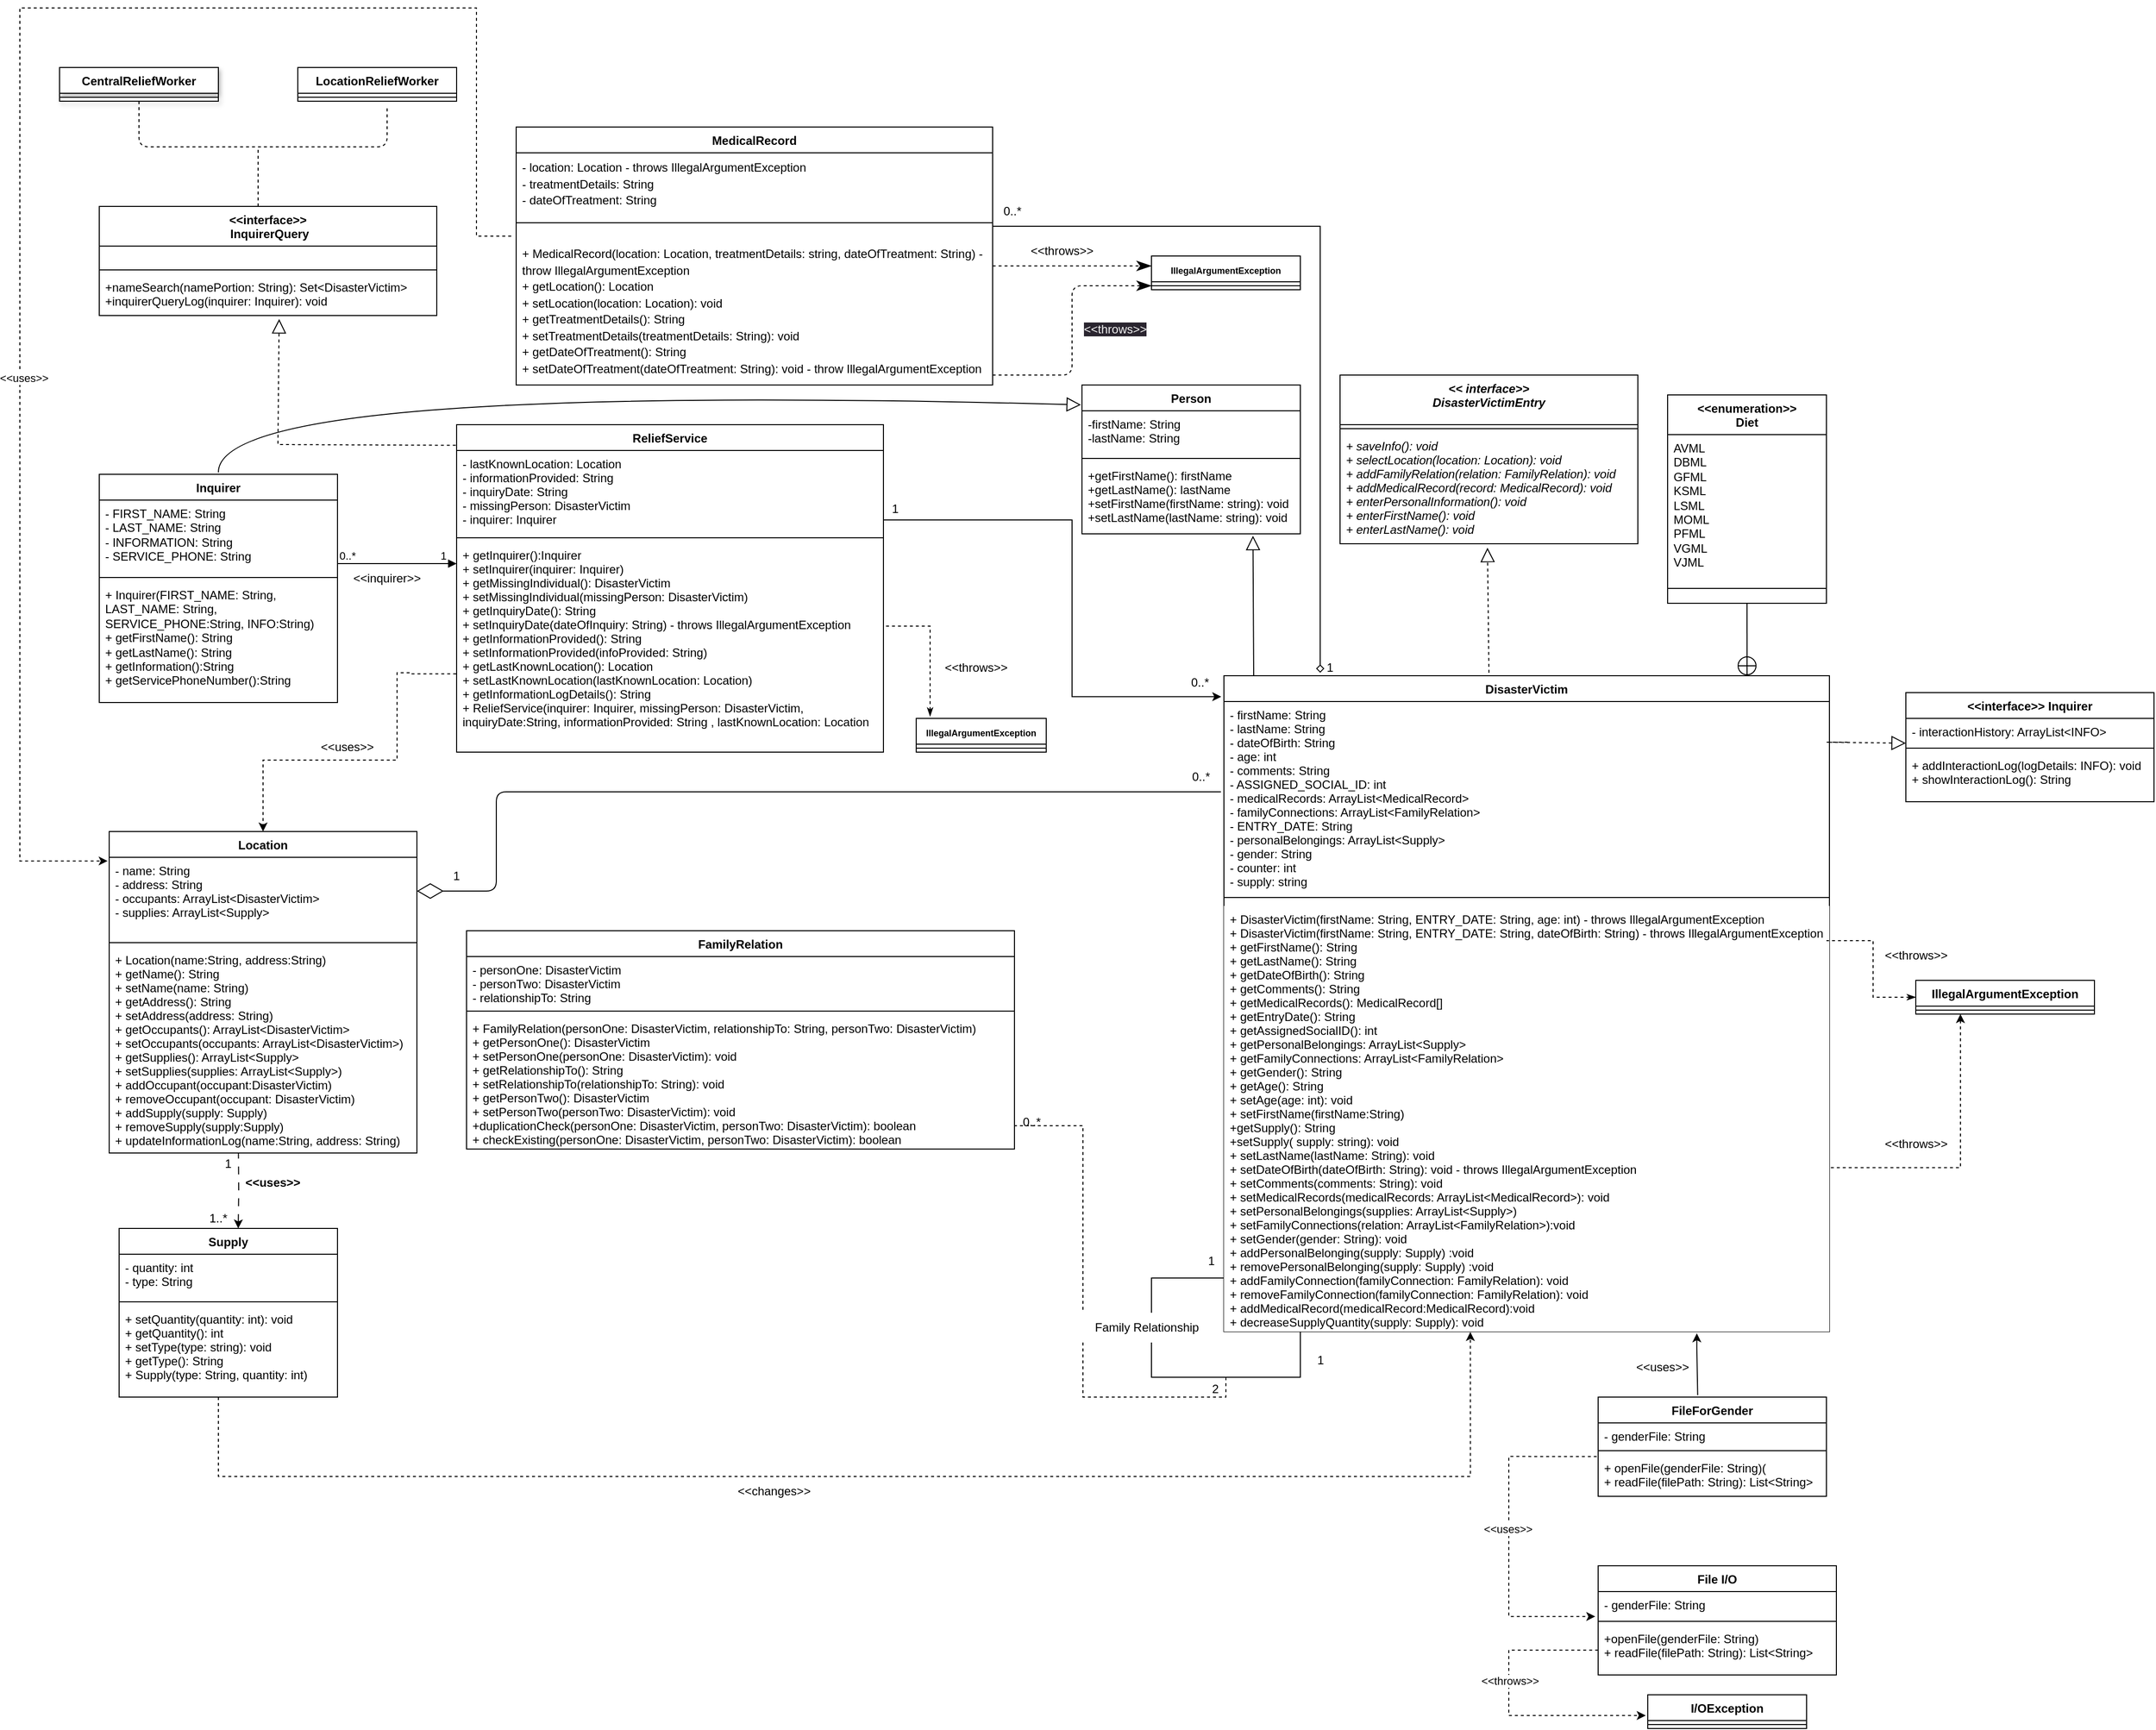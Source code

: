 <mxfile>
    <diagram id="PWnaJAAjkvpCzAV3E7b1" name="Page-1">
        <mxGraphModel dx="1011" dy="1387" grid="1" gridSize="10" guides="0" tooltips="1" connect="1" arrows="1" fold="1" page="1" pageScale="1" pageWidth="850" pageHeight="1100" math="0" shadow="0">
            <root>
                <mxCell id="0"/>
                <mxCell id="1" parent="0"/>
                <mxCell id="214" style="edgeStyle=orthogonalEdgeStyle;rounded=0;orthogonalLoop=1;jettySize=auto;html=1;exitX=0.5;exitY=1;exitDx=0;exitDy=0;entryX=1;entryY=0.826;entryDx=0;entryDy=0;entryPerimeter=0;endArrow=none;endFill=0;dashed=1;" parent="1" source="215" target="223" edge="1">
                    <mxGeometry relative="1" as="geometry">
                        <mxPoint x="655" y="620" as="targetPoint"/>
                    </mxGeometry>
                </mxCell>
                <mxCell id="215" value="" style="html=1;whiteSpace=wrap;" parent="1" vertex="1">
                    <mxGeometry x="580" y="460" width="150" height="100" as="geometry"/>
                </mxCell>
                <mxCell id="216" value="DisasterVictim" style="swimlane;fontStyle=1;align=center;verticalAlign=top;childLayout=stackLayout;horizontal=1;startSize=26;horizontalStack=0;resizeParent=1;resizeParentMax=0;resizeLast=0;collapsible=1;marginBottom=0;" parent="1" vertex="1">
                    <mxGeometry x="653" y="-147" width="610" height="661" as="geometry"/>
                </mxCell>
                <mxCell id="217" value="- firstName: String&#10;- lastName: String&#10;- dateOfBirth: String&#10;- age: int&#10;- comments: String&#10;- ASSIGNED_SOCIAL_ID: int&#10;- medicalRecords: ArrayList&lt;MedicalRecord&gt;&#10;- familyConnections: ArrayList&lt;FamilyRelation&gt;&#10;- ENTRY_DATE: String&#10;- personalBelongings: ArrayList&lt;Supply&gt;&#10;- gender: String&#10;- counter: int&#10;- supply: string&#10;" style="text;strokeColor=none;fillColor=none;align=left;verticalAlign=top;spacingLeft=4;spacingRight=4;overflow=hidden;rotatable=0;points=[[0,0.5],[1,0.5]];portConstraint=eastwest;fontStyle=0" parent="216" vertex="1">
                    <mxGeometry y="26" width="610" height="189" as="geometry"/>
                </mxCell>
                <mxCell id="218" value="" style="line;strokeWidth=1;fillColor=none;align=left;verticalAlign=middle;spacingTop=-1;spacingLeft=3;spacingRight=3;rotatable=0;labelPosition=right;points=[];portConstraint=eastwest;strokeColor=inherit;fontStyle=0" parent="216" vertex="1">
                    <mxGeometry y="215" width="610" height="17" as="geometry"/>
                </mxCell>
                <mxCell id="219" value="+ DisasterVictim(firstName: String, ENTRY_DATE: String, age: int) - throws IllegalArgumentException &#10;+ DisasterVictim(firstName: String, ENTRY_DATE: String, dateOfBirth: String) - throws IllegalArgumentException &#10;+ getFirstName(): String&#10;+ getLastName(): String&#10;+ getDateOfBirth(): String&#10;+ getComments(): String&#10;+ getMedicalRecords(): MedicalRecord[]&#10;+ getEntryDate(): String&#10;+ getAssignedSocialID(): int&#10;+ getPersonalBelongings: ArrayList&lt;Supply&gt;&#10;+ getFamilyConnections: ArrayList&lt;FamilyRelation&gt;&#10;+ getGender(): String&#10;+ getAge(): String&#10;+ setAge(age: int): void&#10;+ setFirstName(firstName:String)&#10;+getSupply(): String&#10;+setSupply( supply: string): void&#10;+ setLastName(lastName: String): void&#10;+ setDateOfBirth(dateOfBirth: String): void - throws IllegalArgumentException &#10;+ setComments(comments: String): void&#10;+ setMedicalRecords(medicalRecords: ArrayList&lt;MedicalRecord&gt;): void&#10;+ setPersonalBelongings(supplies: ArrayList&lt;Supply&gt;)&#10;+ setFamilyConnections(relation: ArrayList&lt;FamilyRelation&gt;):void&#10;+ setGender(gender: String): void&#10;+ addPersonalBelonging(supply: Supply) :void&#10;+ removePersonalBelonging(supply: Supply) :void&#10;+ addFamilyConnection(familyConnection: FamilyRelation): void&#10;+ removeFamilyConnection(familyConnection: FamilyRelation): void&#10;+ addMedicalRecord(medicalRecord:MedicalRecord):void&#10;+ decreaseSupplyQuantity(supply: Supply): void &#10;" style="text;strokeColor=none;fillColor=default;align=left;verticalAlign=top;spacingLeft=4;spacingRight=4;overflow=hidden;rotatable=0;points=[[0,0.5],[1,0.5]];portConstraint=eastwest;fontStyle=0" parent="216" vertex="1">
                    <mxGeometry y="232" width="610" height="429" as="geometry"/>
                </mxCell>
                <mxCell id="220" value="FamilyRelation" style="swimlane;fontStyle=1;align=center;verticalAlign=top;childLayout=stackLayout;horizontal=1;startSize=26;horizontalStack=0;resizeParent=1;resizeParentMax=0;resizeLast=0;collapsible=1;marginBottom=0;" parent="1" vertex="1">
                    <mxGeometry x="-110" y="110" width="552" height="220" as="geometry"/>
                </mxCell>
                <mxCell id="221" value="- personOne: DisasterVictim&#10;- personTwo: DisasterVictim&#10;- relationshipTo: String&#10;&#10;" style="text;strokeColor=none;fillColor=none;align=left;verticalAlign=top;spacingLeft=4;spacingRight=4;overflow=hidden;rotatable=0;points=[[0,0.5],[1,0.5]];portConstraint=eastwest;fontStyle=0" parent="220" vertex="1">
                    <mxGeometry y="26" width="552" height="51" as="geometry"/>
                </mxCell>
                <mxCell id="222" value="" style="line;strokeWidth=1;fillColor=none;align=left;verticalAlign=middle;spacingTop=-1;spacingLeft=3;spacingRight=3;rotatable=0;labelPosition=right;points=[];portConstraint=eastwest;strokeColor=inherit;fontStyle=0" parent="220" vertex="1">
                    <mxGeometry y="77" width="552" height="8" as="geometry"/>
                </mxCell>
                <mxCell id="223" value="+ FamilyRelation(personOne: DisasterVictim, relationshipTo: String, personTwo: DisasterVictim)&#10;+ getPersonOne(): DisasterVictim&#10;+ setPersonOne(personOne: DisasterVictim): void&#10;+ getRelationshipTo(): String&#10;+ setRelationshipTo(relationshipTo: String): void&#10;+ getPersonTwo(): DisasterVictim&#10;+ setPersonTwo(personTwo: DisasterVictim): void&#10;+duplicationCheck(personOne: DisasterVictim, personTwo: DisasterVictim): boolean&#10;+ checkExisting(personOne: DisasterVictim, personTwo: DisasterVictim): boolean&#10;" style="text;strokeColor=none;fillColor=none;align=left;verticalAlign=top;spacingLeft=4;spacingRight=4;overflow=hidden;rotatable=0;points=[[0,0.5],[1,0.5]];portConstraint=eastwest;fontStyle=0" parent="220" vertex="1">
                    <mxGeometry y="85" width="552" height="135" as="geometry"/>
                </mxCell>
                <mxCell id="224" value="ReliefService" style="swimlane;fontStyle=1;align=center;verticalAlign=top;childLayout=stackLayout;horizontal=1;startSize=26;horizontalStack=0;resizeParent=1;resizeParentMax=0;resizeLast=0;collapsible=1;marginBottom=0;" parent="1" vertex="1">
                    <mxGeometry x="-120" y="-400" width="430" height="330" as="geometry"/>
                </mxCell>
                <mxCell id="225" value="- lastKnownLocation: Location&#10;- informationProvided: String&#10;- inquiryDate: String&#10;- missingPerson: DisasterVictim&#10;- inquirer: Inquirer" style="text;strokeColor=none;fillColor=none;align=left;verticalAlign=top;spacingLeft=4;spacingRight=4;overflow=hidden;rotatable=0;points=[[0,0.5],[1,0.5]];portConstraint=eastwest;fontStyle=0" parent="224" vertex="1">
                    <mxGeometry y="26" width="430" height="84" as="geometry"/>
                </mxCell>
                <mxCell id="226" value="" style="line;strokeWidth=1;fillColor=none;align=left;verticalAlign=middle;spacingTop=-1;spacingLeft=3;spacingRight=3;rotatable=0;labelPosition=right;points=[];portConstraint=eastwest;strokeColor=inherit;fontStyle=0" parent="224" vertex="1">
                    <mxGeometry y="110" width="430" height="8" as="geometry"/>
                </mxCell>
                <mxCell id="227" value="+ getInquirer():Inquirer&#10;+ setInquirer(inquirer: Inquirer)&#10;+ getMissingIndividual(): DisasterVictim&#10;+ setMissingIndividual(missingPerson: DisasterVictim)&#10;+ getInquiryDate(): String&#10;+ setInquiryDate(dateOfInquiry: String) - throws IllegalArgumentException&#10;+ getInformationProvided(): String&#10;+ setInformationProvided(infoProvided: String)&#10;+ getLastKnownLocation(): Location&#10;+ setLastKnownLocation(lastKnownLocation: Location)&#10;+ getInformationLogDetails(): String&#10;+ ReliefService(inquirer: Inquirer, missingPerson: DisasterVictim,&#10;inquiryDate:String, informationProvided: String , lastKnownLocation: Location &#10;" style="text;strokeColor=none;fillColor=none;align=left;verticalAlign=top;spacingLeft=4;spacingRight=4;overflow=hidden;rotatable=0;points=[[0,0.5],[1,0.5]];portConstraint=eastwest;fontStyle=0" parent="224" vertex="1">
                    <mxGeometry y="118" width="430" height="212" as="geometry"/>
                </mxCell>
                <mxCell id="228" value="Location" style="swimlane;fontStyle=1;align=center;verticalAlign=top;childLayout=stackLayout;horizontal=1;startSize=26;horizontalStack=0;resizeParent=1;resizeParentMax=0;resizeLast=0;collapsible=1;marginBottom=0;" parent="1" vertex="1">
                    <mxGeometry x="-470" y="10" width="310" height="324" as="geometry"/>
                </mxCell>
                <mxCell id="229" value="- name: String&#10;- address: String&#10;- occupants: ArrayList&lt;DisasterVictim&gt;&#10;- supplies: ArrayList&lt;Supply&gt;&#10;&#10;" style="text;strokeColor=none;fillColor=none;align=left;verticalAlign=top;spacingLeft=4;spacingRight=4;overflow=hidden;rotatable=0;points=[[0,0.5],[1,0.5]];portConstraint=eastwest;fontStyle=0" parent="228" vertex="1">
                    <mxGeometry y="26" width="310" height="82" as="geometry"/>
                </mxCell>
                <mxCell id="230" value="" style="line;strokeWidth=1;fillColor=none;align=left;verticalAlign=middle;spacingTop=-1;spacingLeft=3;spacingRight=3;rotatable=0;labelPosition=right;points=[];portConstraint=eastwest;strokeColor=inherit;fontStyle=0" parent="228" vertex="1">
                    <mxGeometry y="108" width="310" height="8" as="geometry"/>
                </mxCell>
                <mxCell id="231" value="+ Location(name:String, address:String)&#10;+ getName(): String&#10;+ setName(name: String)&#10;+ getAddress(): String&#10;+ setAddress(address: String)&#10;+ getOccupants(): ArrayList&lt;DisasterVictim&gt;&#10;+ setOccupants(occupants: ArrayList&lt;DisasterVictim&gt;)&#10;+ getSupplies(): ArrayList&lt;Supply&gt;&#10;+ setSupplies(supplies: ArrayList&lt;Supply&gt;)&#10;+ addOccupant(occupant:DisasterVictim)&#10;+ removeOccupant(occupant: DisasterVictim)&#10;+ addSupply(supply: Supply)&#10;+ removeSupply(supply:Supply)&#10;+ updateInformationLog(name:String, address: String)&#10;" style="text;strokeColor=none;fillColor=none;align=left;verticalAlign=top;spacingLeft=4;spacingRight=4;overflow=hidden;rotatable=0;points=[[0,0.5],[1,0.5]];portConstraint=eastwest;fontStyle=0" parent="228" vertex="1">
                    <mxGeometry y="116" width="310" height="208" as="geometry"/>
                </mxCell>
                <mxCell id="232" value="Supply" style="swimlane;fontStyle=1;align=center;verticalAlign=top;childLayout=stackLayout;horizontal=1;startSize=26;horizontalStack=0;resizeParent=1;resizeParentMax=0;resizeLast=0;collapsible=1;marginBottom=0;" parent="1" vertex="1">
                    <mxGeometry x="-460" y="410" width="220" height="170" as="geometry"/>
                </mxCell>
                <mxCell id="233" value="- quantity: int &#10;- type: String " style="text;strokeColor=none;fillColor=none;align=left;verticalAlign=top;spacingLeft=4;spacingRight=4;overflow=hidden;rotatable=0;points=[[0,0.5],[1,0.5]];portConstraint=eastwest;fontStyle=0" parent="232" vertex="1">
                    <mxGeometry y="26" width="220" height="44" as="geometry"/>
                </mxCell>
                <mxCell id="234" value="" style="line;strokeWidth=1;fillColor=none;align=left;verticalAlign=middle;spacingTop=-1;spacingLeft=3;spacingRight=3;rotatable=0;labelPosition=right;points=[];portConstraint=eastwest;strokeColor=inherit;fontStyle=0" parent="232" vertex="1">
                    <mxGeometry y="70" width="220" height="8" as="geometry"/>
                </mxCell>
                <mxCell id="235" value="+ setQuantity(quantity: int): void&#10;+ getQuantity(): int &#10;+ setType(type: string): void &#10;+ getType(): String &#10;+ Supply(type: String, quantity: int) " style="text;strokeColor=none;fillColor=none;align=left;verticalAlign=top;spacingLeft=4;spacingRight=4;overflow=hidden;rotatable=0;points=[[0,0.5],[1,0.5]];portConstraint=eastwest;fontStyle=0" parent="232" vertex="1">
                    <mxGeometry y="78" width="220" height="92" as="geometry"/>
                </mxCell>
                <mxCell id="236" value="MedicalRecord" style="swimlane;fontStyle=1;align=center;verticalAlign=top;childLayout=stackLayout;horizontal=1;startSize=26;horizontalStack=0;resizeParent=1;resizeParentMax=0;resizeLast=0;collapsible=1;marginBottom=0;whiteSpace=wrap;html=1;" parent="1" vertex="1">
                    <mxGeometry x="-60" y="-700" width="480" height="260" as="geometry"/>
                </mxCell>
                <mxCell id="237" value="&lt;span id=&quot;docs-internal-guid-a7ea7992-7fff-9580-d091-3d27df31a496&quot;&gt;&lt;p style=&quot;line-height:1.38;margin-top:0pt;margin-bottom:0pt;&quot; dir=&quot;ltr&quot;&gt;&lt;span style=&quot;font-family: Arial, sans-serif; background-color: transparent; font-variant-numeric: normal; font-variant-east-asian: normal; font-variant-alternates: normal; font-variant-position: normal; vertical-align: baseline; white-space-collapse: preserve;&quot;&gt;- location: Location - throws IllegalArgumentException&lt;/span&gt;&lt;/p&gt;&lt;p style=&quot;line-height:1.38;margin-top:0pt;margin-bottom:0pt;&quot; dir=&quot;ltr&quot;&gt;&lt;span style=&quot;font-family: Arial, sans-serif; background-color: transparent; font-variant-numeric: normal; font-variant-east-asian: normal; font-variant-alternates: normal; font-variant-position: normal; vertical-align: baseline; white-space-collapse: preserve;&quot;&gt;- treatmentDetails: String&lt;/span&gt;&lt;/p&gt;&lt;p style=&quot;line-height:1.38;margin-top:0pt;margin-bottom:0pt;&quot; dir=&quot;ltr&quot;&gt;&lt;span style=&quot;font-family: Arial, sans-serif; background-color: transparent; font-variant-numeric: normal; font-variant-east-asian: normal; font-variant-alternates: normal; font-variant-position: normal; vertical-align: baseline; white-space-collapse: preserve;&quot;&gt;- dateOfTreatment: String&lt;/span&gt;&lt;span style=&quot;font-family: Arial, sans-serif; background-color: transparent; font-variant-numeric: normal; font-variant-east-asian: normal; font-variant-alternates: normal; font-variant-position: normal; vertical-align: baseline; white-space-collapse: preserve;&quot;&gt;&lt;br&gt;&lt;br&gt;&lt;/span&gt;&lt;/p&gt;&lt;br&gt;&lt;/span&gt;" style="text;strokeColor=none;fillColor=none;align=left;verticalAlign=top;spacingLeft=4;spacingRight=4;overflow=hidden;rotatable=0;points=[[0,0.5],[1,0.5]];portConstraint=eastwest;whiteSpace=wrap;html=1;fontStyle=0" parent="236" vertex="1">
                    <mxGeometry y="26" width="480" height="54" as="geometry"/>
                </mxCell>
                <mxCell id="238" value="" style="line;strokeWidth=1;fillColor=none;align=left;verticalAlign=middle;spacingTop=-1;spacingLeft=3;spacingRight=3;rotatable=0;labelPosition=right;points=[];portConstraint=eastwest;strokeColor=inherit;fontStyle=0" parent="236" vertex="1">
                    <mxGeometry y="80" width="480" height="33" as="geometry"/>
                </mxCell>
                <mxCell id="239" value="&lt;p style=&quot;line-height: 1.38; margin-top: 0pt; margin-bottom: 0pt;&quot; dir=&quot;ltr&quot;&gt;&lt;span style=&quot;font-family: Arial, sans-serif; background-color: transparent; font-variant-numeric: normal; font-variant-east-asian: normal; font-variant-alternates: normal; font-variant-position: normal; vertical-align: baseline; white-space-collapse: preserve;&quot;&gt;&lt;font style=&quot;font-size: 12px;&quot;&gt;+ MedicalRecord(location: Location, treatmentDetails: string, dateOfTreatment: String) - throw IllegalArgumentException&lt;/font&gt;&lt;/span&gt;&lt;/p&gt;&lt;p style=&quot;line-height: 1.38; margin-top: 0pt; margin-bottom: 0pt;&quot; dir=&quot;ltr&quot;&gt;&lt;span style=&quot;font-family: Arial, sans-serif; background-color: transparent; font-variant-numeric: normal; font-variant-east-asian: normal; font-variant-alternates: normal; font-variant-position: normal; vertical-align: baseline; white-space-collapse: preserve;&quot;&gt;&lt;font style=&quot;font-size: 12px;&quot;&gt;+ getLocation(): Location&lt;/font&gt;&lt;/span&gt;&lt;/p&gt;&lt;p style=&quot;line-height: 1.38; margin-top: 0pt; margin-bottom: 0pt;&quot; dir=&quot;ltr&quot;&gt;&lt;span style=&quot;font-family: Arial, sans-serif; background-color: transparent; font-variant-numeric: normal; font-variant-east-asian: normal; font-variant-alternates: normal; font-variant-position: normal; vertical-align: baseline; white-space-collapse: preserve;&quot;&gt;&lt;font style=&quot;font-size: 12px;&quot;&gt;+ setLocation(location: Location): void&lt;/font&gt;&lt;/span&gt;&lt;/p&gt;&lt;p style=&quot;line-height: 1.38; margin-top: 0pt; margin-bottom: 0pt;&quot; dir=&quot;ltr&quot;&gt;&lt;span style=&quot;font-family: Arial, sans-serif; background-color: transparent; font-variant-numeric: normal; font-variant-east-asian: normal; font-variant-alternates: normal; font-variant-position: normal; vertical-align: baseline; white-space-collapse: preserve;&quot;&gt;&lt;font style=&quot;font-size: 12px;&quot;&gt;+ getTreatmentDetails(): String&lt;/font&gt;&lt;/span&gt;&lt;/p&gt;&lt;p style=&quot;line-height: 1.38; margin-top: 0pt; margin-bottom: 0pt;&quot; dir=&quot;ltr&quot;&gt;&lt;span style=&quot;font-family: Arial, sans-serif; background-color: transparent; font-variant-numeric: normal; font-variant-east-asian: normal; font-variant-alternates: normal; font-variant-position: normal; vertical-align: baseline; white-space-collapse: preserve;&quot;&gt;&lt;font style=&quot;font-size: 12px;&quot;&gt;+ setTreatmentDetails(treatmentDetails: String): void&lt;/font&gt;&lt;/span&gt;&lt;/p&gt;&lt;p style=&quot;line-height: 1.38; margin-top: 0pt; margin-bottom: 0pt;&quot; dir=&quot;ltr&quot;&gt;&lt;span style=&quot;font-family: Arial, sans-serif; background-color: transparent; font-variant-numeric: normal; font-variant-east-asian: normal; font-variant-alternates: normal; font-variant-position: normal; vertical-align: baseline; white-space-collapse: preserve;&quot;&gt;&lt;font style=&quot;font-size: 12px;&quot;&gt;+ getDateOfTreatment(): String&lt;/font&gt;&lt;/span&gt;&lt;/p&gt;&lt;p style=&quot;line-height: 1.38; margin-top: 0pt; margin-bottom: 0pt;&quot; dir=&quot;ltr&quot;&gt;&lt;span style=&quot;font-family: Arial, sans-serif; background-color: transparent; font-variant-numeric: normal; font-variant-east-asian: normal; font-variant-alternates: normal; font-variant-position: normal; vertical-align: baseline; white-space-collapse: preserve;&quot;&gt;&lt;font style=&quot;font-size: 12px;&quot;&gt;+ setDateOfTreatment(dateOfTreatment: String): void - throw IllegalArgumentException&lt;/font&gt;&lt;/span&gt;&lt;/p&gt;" style="text;strokeColor=none;fillColor=none;align=left;verticalAlign=top;spacingLeft=4;spacingRight=4;overflow=hidden;rotatable=0;points=[[0,0.5],[1,0.5]];portConstraint=eastwest;whiteSpace=wrap;html=1;fontStyle=0" parent="236" vertex="1">
                    <mxGeometry y="113" width="480" height="147" as="geometry"/>
                </mxCell>
                <mxCell id="240" value="&amp;lt;&amp;lt;enumeration&amp;gt;&amp;gt; &lt;br&gt;Diet" style="swimlane;fontStyle=1;align=center;verticalAlign=top;childLayout=stackLayout;horizontal=1;startSize=40;horizontalStack=0;resizeParent=1;resizeParentMax=0;resizeLast=0;collapsible=1;marginBottom=0;whiteSpace=wrap;html=1;" parent="1" vertex="1">
                    <mxGeometry x="1100" y="-430" width="160" height="210" as="geometry"/>
                </mxCell>
                <mxCell id="241" value="&lt;div&gt;AVML&amp;nbsp;&lt;/div&gt;&lt;div&gt;DBML&amp;nbsp;&lt;/div&gt;&lt;div&gt;GFML&amp;nbsp;&lt;/div&gt;&lt;div&gt;KSML&lt;/div&gt;&lt;div&gt;LSML&amp;nbsp;&lt;/div&gt;&lt;div&gt;MOML&lt;/div&gt;&lt;div&gt;PFML&amp;nbsp;&lt;/div&gt;&lt;div&gt;VGML&amp;nbsp;&lt;/div&gt;&lt;div&gt;VJML&lt;/div&gt;&lt;div&gt;&lt;br&gt;&lt;/div&gt;" style="text;strokeColor=none;fillColor=none;align=left;verticalAlign=top;spacingLeft=4;spacingRight=4;overflow=hidden;rotatable=0;points=[[0,0.5],[1,0.5]];portConstraint=eastwest;whiteSpace=wrap;html=1;fontStyle=0" parent="240" vertex="1">
                    <mxGeometry y="40" width="160" height="140" as="geometry"/>
                </mxCell>
                <mxCell id="242" value="" style="line;strokeWidth=1;fillColor=none;align=left;verticalAlign=middle;spacingTop=-1;spacingLeft=3;spacingRight=3;rotatable=0;labelPosition=right;points=[];portConstraint=eastwest;strokeColor=inherit;fontStyle=0" parent="240" vertex="1">
                    <mxGeometry y="180" width="160" height="30" as="geometry"/>
                </mxCell>
                <mxCell id="243" value="" style="endArrow=circlePlus;startArrow=none;endFill=0;startFill=0;endSize=8;html=1;rounded=0;exitX=0.5;exitY=1;exitDx=0;exitDy=0;entryX=0.864;entryY=0;entryDx=0;entryDy=0;entryPerimeter=0;" parent="1" source="240" target="216" edge="1">
                    <mxGeometry width="160" relative="1" as="geometry">
                        <mxPoint x="680" y="-260" as="sourcePoint"/>
                        <mxPoint x="840" y="-260" as="targetPoint"/>
                    </mxGeometry>
                </mxCell>
                <mxCell id="244" value="Family Relationship" style="text;html=1;align=center;verticalAlign=middle;resizable=0;points=[];autosize=1;fillColor=default;" parent="1" vertex="1">
                    <mxGeometry x="510" y="495" width="130" height="30" as="geometry"/>
                </mxCell>
                <mxCell id="245" value="0..*" style="text;html=1;align=center;verticalAlign=middle;resizable=0;points=[];autosize=1;strokeColor=none;fillColor=none;" parent="1" vertex="1">
                    <mxGeometry x="439" y="288" width="40" height="30" as="geometry"/>
                </mxCell>
                <mxCell id="246" value="2" style="text;html=1;align=center;verticalAlign=middle;resizable=0;points=[];autosize=1;strokeColor=none;fillColor=none;" parent="1" vertex="1">
                    <mxGeometry x="629" y="557" width="30" height="30" as="geometry"/>
                </mxCell>
                <mxCell id="247" value="1" style="text;html=1;align=center;verticalAlign=middle;resizable=0;points=[];autosize=1;strokeColor=none;fillColor=none;" parent="1" vertex="1">
                    <mxGeometry x="625" y="428" width="30" height="30" as="geometry"/>
                </mxCell>
                <mxCell id="248" value="1" style="text;html=1;align=center;verticalAlign=middle;resizable=0;points=[];autosize=1;strokeColor=none;fillColor=none;" parent="1" vertex="1">
                    <mxGeometry x="735" y="528" width="30" height="30" as="geometry"/>
                </mxCell>
                <mxCell id="249" style="edgeStyle=orthogonalEdgeStyle;rounded=0;orthogonalLoop=1;jettySize=auto;html=1;exitX=0.25;exitY=1;exitDx=0;exitDy=0;entryX=1;entryY=0.75;entryDx=0;entryDy=0;dashed=1;startArrow=classic;startFill=1;endArrow=none;endFill=0;" parent="1" source="250" target="216" edge="1">
                    <mxGeometry relative="1" as="geometry"/>
                </mxCell>
                <mxCell id="250" value="IllegalArgumentException" style="swimlane;fontStyle=1;align=center;verticalAlign=top;childLayout=stackLayout;horizontal=1;startSize=26;horizontalStack=0;resizeParent=1;resizeParentMax=0;resizeLast=0;collapsible=1;marginBottom=0;whiteSpace=wrap;html=1;" parent="1" vertex="1">
                    <mxGeometry x="1350" y="160" width="180" height="34" as="geometry"/>
                </mxCell>
                <mxCell id="251" value="" style="line;strokeWidth=1;fillColor=none;align=left;verticalAlign=middle;spacingTop=-1;spacingLeft=3;spacingRight=3;rotatable=0;labelPosition=right;points=[];portConstraint=eastwest;strokeColor=inherit;" parent="250" vertex="1">
                    <mxGeometry y="26" width="180" height="8" as="geometry"/>
                </mxCell>
                <mxCell id="252" style="edgeStyle=orthogonalEdgeStyle;rounded=0;orthogonalLoop=1;jettySize=auto;html=1;exitX=0;exitY=0.5;exitDx=0;exitDy=0;endArrow=none;endFill=0;startArrow=classicThin;startFill=1;dashed=1;" parent="1" source="250" edge="1">
                    <mxGeometry relative="1" as="geometry">
                        <mxPoint x="1260" y="120.0" as="targetPoint"/>
                        <Array as="points">
                            <mxPoint x="1307" y="177"/>
                            <mxPoint x="1307" y="120"/>
                            <mxPoint x="1270" y="120"/>
                        </Array>
                    </mxGeometry>
                </mxCell>
                <mxCell id="253" value="&amp;lt;&amp;lt;throws&amp;gt;&amp;gt;" style="text;html=1;align=center;verticalAlign=middle;resizable=0;points=[];autosize=1;strokeColor=none;fillColor=none;" parent="1" vertex="1">
                    <mxGeometry x="1305" y="120" width="90" height="30" as="geometry"/>
                </mxCell>
                <mxCell id="254" value="&amp;lt;&amp;lt;throws&amp;gt;&amp;gt;" style="text;html=1;align=center;verticalAlign=middle;resizable=0;points=[];autosize=1;strokeColor=none;fillColor=none;" parent="1" vertex="1">
                    <mxGeometry x="1305" y="310" width="90" height="30" as="geometry"/>
                </mxCell>
                <mxCell id="255" value="&lt;&lt; interface&gt;&gt;&#10;DisasterVictimEntry" style="swimlane;fontStyle=3;align=center;verticalAlign=top;childLayout=stackLayout;horizontal=1;startSize=50;horizontalStack=0;resizeParent=1;resizeParentMax=0;resizeLast=0;collapsible=1;marginBottom=0;" parent="1" vertex="1">
                    <mxGeometry x="770" y="-450" width="300" height="170" as="geometry"/>
                </mxCell>
                <mxCell id="256" value="" style="line;strokeWidth=1;fillColor=none;align=left;verticalAlign=middle;spacingTop=-1;spacingLeft=3;spacingRight=3;rotatable=0;labelPosition=right;points=[];portConstraint=eastwest;strokeColor=inherit;fontStyle=2" parent="255" vertex="1">
                    <mxGeometry y="50" width="300" height="8" as="geometry"/>
                </mxCell>
                <mxCell id="257" value="+ saveInfo(): void &#10;+ selectLocation(location: Location): void &#10;+ addFamilyRelation(relation: FamilyRelation): void&#10;+ addMedicalRecord(record: MedicalRecord): void&#10;+ enterPersonalInformation(): void&#10;+ enterFirstName(): void&#10;+ enterLastName(): void&#10;&#10;&#10;" style="text;strokeColor=none;fillColor=none;align=left;verticalAlign=top;spacingLeft=4;spacingRight=4;overflow=hidden;rotatable=0;points=[[0,0.5],[1,0.5]];portConstraint=eastwest;fontStyle=2" parent="255" vertex="1">
                    <mxGeometry y="58" width="300" height="112" as="geometry"/>
                </mxCell>
                <mxCell id="258" value="Inquirer" style="swimlane;fontStyle=1;align=center;verticalAlign=top;childLayout=stackLayout;horizontal=1;startSize=26;horizontalStack=0;resizeParent=1;resizeParentMax=0;resizeLast=0;collapsible=1;marginBottom=0;whiteSpace=wrap;html=1;" parent="1" vertex="1">
                    <mxGeometry x="-480" y="-350" width="240" height="230" as="geometry"/>
                </mxCell>
                <mxCell id="259" value="&lt;div&gt;- FIRST_NAME: String&lt;/div&gt;&lt;div&gt;- LAST_NAME: String&lt;/div&gt;&lt;div&gt;- INFORMATION: String&lt;/div&gt;&lt;div&gt;- SERVICE_PHONE: String&lt;/div&gt;&lt;div&gt;&lt;br&gt;&lt;/div&gt;" style="text;strokeColor=none;fillColor=none;align=left;verticalAlign=top;spacingLeft=4;spacingRight=4;overflow=hidden;rotatable=0;points=[[0,0.5],[1,0.5]];portConstraint=eastwest;whiteSpace=wrap;html=1;" parent="258" vertex="1">
                    <mxGeometry y="26" width="240" height="74" as="geometry"/>
                </mxCell>
                <mxCell id="260" value="" style="line;strokeWidth=1;fillColor=none;align=left;verticalAlign=middle;spacingTop=-1;spacingLeft=3;spacingRight=3;rotatable=0;labelPosition=right;points=[];portConstraint=eastwest;strokeColor=inherit;" parent="258" vertex="1">
                    <mxGeometry y="100" width="240" height="8" as="geometry"/>
                </mxCell>
                <mxCell id="261" value="&lt;div&gt;+ Inquirer(FIRST_NAME: String, LAST_NAME: String, SERVICE_PHONE:String, INFO:String)&lt;/div&gt;&lt;div&gt;+ getFirstName(): String&lt;/div&gt;&lt;div&gt;+ getLastName(): String&lt;/div&gt;&lt;div&gt;+ getInformation():String&lt;/div&gt;&lt;div&gt;+ getServicePhoneNumber():String&lt;/div&gt;&lt;div&gt;&lt;br&gt;&lt;/div&gt;" style="text;strokeColor=none;fillColor=none;align=left;verticalAlign=top;spacingLeft=4;spacingRight=4;overflow=hidden;rotatable=0;points=[[0,0.5],[1,0.5]];portConstraint=eastwest;whiteSpace=wrap;html=1;" parent="258" vertex="1">
                    <mxGeometry y="108" width="240" height="122" as="geometry"/>
                </mxCell>
                <mxCell id="262" value="" style="endArrow=block;endFill=1;html=1;edgeStyle=orthogonalEdgeStyle;align=left;verticalAlign=top;" parent="1" edge="1">
                    <mxGeometry x="-1" relative="1" as="geometry">
                        <mxPoint x="-240" y="-260" as="sourcePoint"/>
                        <mxPoint x="-120" y="-260" as="targetPoint"/>
                    </mxGeometry>
                </mxCell>
                <mxCell id="263" value="" style="endArrow=none;html=1;edgeStyle=orthogonalEdgeStyle;" parent="1" edge="1">
                    <mxGeometry relative="1" as="geometry">
                        <mxPoint x="-240" y="-260" as="sourcePoint"/>
                        <mxPoint x="-130" y="-260" as="targetPoint"/>
                    </mxGeometry>
                </mxCell>
                <mxCell id="264" value="0..*" style="edgeLabel;resizable=0;html=1;align=left;verticalAlign=bottom;" parent="263" connectable="0" vertex="1">
                    <mxGeometry x="-1" relative="1" as="geometry"/>
                </mxCell>
                <mxCell id="265" value="1" style="edgeLabel;resizable=0;html=1;align=right;verticalAlign=bottom;" parent="263" connectable="0" vertex="1">
                    <mxGeometry x="1" relative="1" as="geometry"/>
                </mxCell>
                <mxCell id="266" value="&lt;div&gt;&amp;lt;&amp;lt;interface&amp;gt;&amp;gt;&lt;/div&gt;&lt;div&gt;&amp;nbsp;InquirerQuery&lt;/div&gt;" style="swimlane;fontStyle=1;align=center;verticalAlign=top;childLayout=stackLayout;horizontal=1;startSize=40;horizontalStack=0;resizeParent=1;resizeParentMax=0;resizeLast=0;collapsible=1;marginBottom=0;whiteSpace=wrap;html=1;" parent="1" vertex="1">
                    <mxGeometry x="-480" y="-620" width="340" height="110" as="geometry"/>
                </mxCell>
                <mxCell id="267" value="&lt;div&gt;&lt;br&gt;&lt;/div&gt;" style="text;strokeColor=none;fillColor=none;align=left;verticalAlign=top;spacingLeft=4;spacingRight=4;overflow=hidden;rotatable=0;points=[[0,0.5],[1,0.5]];portConstraint=eastwest;whiteSpace=wrap;html=1;" parent="266" vertex="1">
                    <mxGeometry y="40" width="340" height="20" as="geometry"/>
                </mxCell>
                <mxCell id="268" value="" style="line;strokeWidth=1;fillColor=none;align=left;verticalAlign=middle;spacingTop=-1;spacingLeft=3;spacingRight=3;rotatable=0;labelPosition=right;points=[];portConstraint=eastwest;strokeColor=inherit;" parent="266" vertex="1">
                    <mxGeometry y="60" width="340" height="8" as="geometry"/>
                </mxCell>
                <mxCell id="269" value="+nameSearch(namePortion: String): Set&amp;lt;DisasterVictim&amp;gt;&lt;br&gt;+inquirerQueryLog(inquirer: Inquirer): void" style="text;strokeColor=none;fillColor=none;align=left;verticalAlign=top;spacingLeft=4;spacingRight=4;overflow=hidden;rotatable=0;points=[[0,0.5],[1,0.5]];portConstraint=eastwest;whiteSpace=wrap;html=1;" parent="266" vertex="1">
                    <mxGeometry y="68" width="340" height="42" as="geometry"/>
                </mxCell>
                <mxCell id="270" value="" style="endArrow=block;dashed=1;endFill=0;endSize=12;html=1;rounded=0;exitX=-0.002;exitY=0.063;exitDx=0;exitDy=0;exitPerimeter=0;entryX=0.533;entryY=1.084;entryDx=0;entryDy=0;entryPerimeter=0;" parent="1" source="224" target="269" edge="1">
                    <mxGeometry width="160" relative="1" as="geometry">
                        <mxPoint x="-340" y="-380" as="sourcePoint"/>
                        <mxPoint x="-300" y="-430" as="targetPoint"/>
                        <Array as="points">
                            <mxPoint x="-300" y="-380"/>
                        </Array>
                    </mxGeometry>
                </mxCell>
                <mxCell id="271" style="edgeStyle=orthogonalEdgeStyle;rounded=0;orthogonalLoop=1;jettySize=auto;html=1;exitX=-0.001;exitY=0.628;exitDx=0;exitDy=0;dashed=1;endArrow=classic;endFill=1;entryX=0.5;entryY=0;entryDx=0;entryDy=0;exitPerimeter=0;" parent="1" source="227" target="228" edge="1">
                    <mxGeometry relative="1" as="geometry">
                        <mxPoint x="-360" y="-62.42" as="targetPoint"/>
                        <mxPoint x="-165.5" y="-90.0" as="sourcePoint"/>
                        <Array as="points">
                            <mxPoint x="-166" y="-149"/>
                            <mxPoint x="-166" y="-150"/>
                            <mxPoint x="-180" y="-150"/>
                            <mxPoint x="-180" y="-62"/>
                            <mxPoint x="-315" y="-62"/>
                        </Array>
                    </mxGeometry>
                </mxCell>
                <mxCell id="272" style="edgeStyle=orthogonalEdgeStyle;rounded=0;orthogonalLoop=1;jettySize=auto;html=1;dashed=1;dashPattern=8 8;endArrow=none;endFill=0;startArrow=classic;startFill=1;entryX=0.42;entryY=1.002;entryDx=0;entryDy=0;entryPerimeter=0;" parent="1" target="231" edge="1">
                    <mxGeometry relative="1" as="geometry">
                        <mxPoint x="-340" y="340" as="targetPoint"/>
                        <Array as="points"/>
                        <mxPoint x="-340" y="410.0" as="sourcePoint"/>
                    </mxGeometry>
                </mxCell>
                <mxCell id="273" value="&lt;&lt;uses&gt;&gt;" style="text;align=center;fontStyle=1;verticalAlign=middle;spacingLeft=3;spacingRight=3;strokeColor=none;rotatable=0;points=[[0,0.5],[1,0.5]];portConstraint=eastwest;" parent="1" vertex="1">
                    <mxGeometry x="-340" y="350" width="70" height="26" as="geometry"/>
                </mxCell>
                <mxCell id="274" value="1..*" style="text;html=1;strokeColor=none;fillColor=none;align=center;verticalAlign=middle;whiteSpace=wrap;rounded=0;" parent="1" vertex="1">
                    <mxGeometry x="-380" y="390" width="40" height="20" as="geometry"/>
                </mxCell>
                <mxCell id="275" value="1" style="text;html=1;strokeColor=none;fillColor=none;align=center;verticalAlign=middle;whiteSpace=wrap;rounded=0;" parent="1" vertex="1">
                    <mxGeometry x="-380" y="330" width="60" height="30" as="geometry"/>
                </mxCell>
                <mxCell id="276" style="edgeStyle=orthogonalEdgeStyle;rounded=0;orthogonalLoop=1;jettySize=auto;html=1;endArrow=classic;endFill=1;dashed=1;entryX=0.407;entryY=1.001;entryDx=0;entryDy=0;entryPerimeter=0;" parent="1" target="219" edge="1">
                    <mxGeometry relative="1" as="geometry">
                        <mxPoint x="1430" y="660" as="targetPoint"/>
                        <Array as="points">
                            <mxPoint x="-360" y="660"/>
                            <mxPoint x="901" y="660"/>
                        </Array>
                        <mxPoint x="-360" y="580.0" as="sourcePoint"/>
                    </mxGeometry>
                </mxCell>
                <mxCell id="277" value="&amp;lt;&amp;lt;changes&amp;gt;&amp;gt;" style="text;html=1;strokeColor=none;fillColor=none;align=center;verticalAlign=middle;whiteSpace=wrap;rounded=0;" parent="1" vertex="1">
                    <mxGeometry x="170" y="660" width="60" height="30" as="geometry"/>
                </mxCell>
                <mxCell id="278" value="&amp;lt;&amp;lt;uses&amp;gt;&amp;gt;" style="text;html=1;strokeColor=none;fillColor=none;align=center;verticalAlign=middle;whiteSpace=wrap;rounded=0;" parent="1" vertex="1">
                    <mxGeometry x="-260" y="-90" width="60" height="30" as="geometry"/>
                </mxCell>
                <mxCell id="279" value="&amp;lt;&amp;lt;inquirer&amp;gt;&amp;gt;" style="text;html=1;strokeColor=none;fillColor=none;align=center;verticalAlign=middle;whiteSpace=wrap;rounded=0;" parent="1" vertex="1">
                    <mxGeometry x="-220" y="-260" width="60" height="30" as="geometry"/>
                </mxCell>
                <mxCell id="280" value="FileForGender" style="swimlane;fontStyle=1;align=center;verticalAlign=top;childLayout=stackLayout;horizontal=1;startSize=26;horizontalStack=0;resizeParent=1;resizeParentMax=0;resizeLast=0;collapsible=1;marginBottom=0;" parent="1" vertex="1">
                    <mxGeometry x="1030" y="580" width="230" height="100" as="geometry"/>
                </mxCell>
                <mxCell id="281" value="- genderFile: String" style="text;strokeColor=none;fillColor=none;align=left;verticalAlign=top;spacingLeft=4;spacingRight=4;overflow=hidden;rotatable=0;points=[[0,0.5],[1,0.5]];portConstraint=eastwest;" parent="280" vertex="1">
                    <mxGeometry y="26" width="230" height="24" as="geometry"/>
                </mxCell>
                <mxCell id="282" value="" style="line;strokeWidth=1;fillColor=none;align=left;verticalAlign=middle;spacingTop=-1;spacingLeft=3;spacingRight=3;rotatable=0;labelPosition=right;points=[];portConstraint=eastwest;strokeColor=inherit;" parent="280" vertex="1">
                    <mxGeometry y="50" width="230" height="8" as="geometry"/>
                </mxCell>
                <mxCell id="283" value="+ openFile(genderFile: String)(&#10;+ readFile(filePath: String): List&lt;String&gt;" style="text;strokeColor=none;fillColor=none;align=left;verticalAlign=top;spacingLeft=4;spacingRight=4;overflow=hidden;rotatable=0;points=[[0,0.5],[1,0.5]];portConstraint=eastwest;" parent="280" vertex="1">
                    <mxGeometry y="58" width="230" height="42" as="geometry"/>
                </mxCell>
                <mxCell id="284" value="&amp;lt;&amp;lt;uses&amp;gt;&amp;gt;" style="text;html=1;strokeColor=none;fillColor=none;align=center;verticalAlign=middle;whiteSpace=wrap;rounded=0;" parent="1" vertex="1">
                    <mxGeometry x="1070" y="540" width="50" height="20" as="geometry"/>
                </mxCell>
                <mxCell id="285" style="edgeStyle=orthogonalEdgeStyle;rounded=0;orthogonalLoop=1;jettySize=auto;html=1;dashed=1;endArrow=classic;endFill=1;entryX=-0.005;entryY=0.045;entryDx=0;entryDy=0;entryPerimeter=0;" parent="1" target="229" edge="1">
                    <mxGeometry relative="1" as="geometry">
                        <mxPoint x="-480" y="40" as="targetPoint"/>
                        <mxPoint x="-65" y="-590" as="sourcePoint"/>
                        <Array as="points">
                            <mxPoint x="-100" y="-590"/>
                            <mxPoint x="-100" y="-820"/>
                            <mxPoint x="-560" y="-820"/>
                            <mxPoint x="-560" y="40"/>
                        </Array>
                    </mxGeometry>
                </mxCell>
                <mxCell id="286" value="&amp;lt;&amp;lt;uses&amp;gt;&amp;gt;" style="edgeLabel;html=1;align=center;verticalAlign=middle;resizable=0;points=[];" parent="285" connectable="0" vertex="1">
                    <mxGeometry x="0.311" y="4" relative="1" as="geometry">
                        <mxPoint y="1" as="offset"/>
                    </mxGeometry>
                </mxCell>
                <mxCell id="287" style="edgeStyle=orthogonalEdgeStyle;rounded=0;orthogonalLoop=1;jettySize=auto;html=1;exitX=1;exitY=0.5;exitDx=0;exitDy=0;endArrow=diamond;endFill=0;" parent="1" edge="1">
                    <mxGeometry relative="1" as="geometry">
                        <mxPoint x="420" y="-600" as="sourcePoint"/>
                        <mxPoint x="750" y="-150" as="targetPoint"/>
                        <Array as="points">
                            <mxPoint x="750" y="-600"/>
                        </Array>
                    </mxGeometry>
                </mxCell>
                <mxCell id="288" value="0..*" style="text;html=1;strokeColor=none;fillColor=none;align=center;verticalAlign=middle;whiteSpace=wrap;rounded=0;" parent="1" vertex="1">
                    <mxGeometry x="410" y="-630" width="60" height="30" as="geometry"/>
                </mxCell>
                <mxCell id="289" value="1" style="text;html=1;strokeColor=none;fillColor=none;align=center;verticalAlign=middle;whiteSpace=wrap;rounded=0;" parent="1" vertex="1">
                    <mxGeometry x="750" y="-170" width="20" height="30" as="geometry"/>
                </mxCell>
                <mxCell id="290" style="edgeStyle=orthogonalEdgeStyle;rounded=0;orthogonalLoop=1;jettySize=auto;html=1;exitX=1;exitY=0.5;exitDx=0;exitDy=0;entryX=0.855;entryY=0.971;entryDx=0;entryDy=0;entryPerimeter=0;" parent="1" target="292" edge="1">
                    <mxGeometry relative="1" as="geometry">
                        <mxPoint x="310" y="-304" as="sourcePoint"/>
                        <mxPoint x="592" y="-211" as="targetPoint"/>
                        <Array as="points">
                            <mxPoint x="500" y="-304"/>
                            <mxPoint x="500" y="-126"/>
                        </Array>
                    </mxGeometry>
                </mxCell>
                <mxCell id="291" value="1" style="text;html=1;strokeColor=none;fillColor=none;align=center;verticalAlign=middle;whiteSpace=wrap;rounded=0;" parent="1" vertex="1">
                    <mxGeometry x="292" y="-330" width="60" height="30" as="geometry"/>
                </mxCell>
                <mxCell id="292" value="0..*" style="text;html=1;strokeColor=none;fillColor=none;align=center;verticalAlign=middle;whiteSpace=wrap;rounded=0;" parent="1" vertex="1">
                    <mxGeometry x="599" y="-155" width="60" height="30" as="geometry"/>
                </mxCell>
                <mxCell id="293" value="" style="endArrow=block;dashed=1;endFill=0;endSize=12;html=1;rounded=0;entryX=0.495;entryY=1.036;entryDx=0;entryDy=0;entryPerimeter=0;" parent="1" target="257" edge="1">
                    <mxGeometry width="160" relative="1" as="geometry">
                        <mxPoint x="920" y="-150" as="sourcePoint"/>
                        <mxPoint x="920" y="-270" as="targetPoint"/>
                    </mxGeometry>
                </mxCell>
                <mxCell id="294" value="" style="endArrow=diamondThin;endFill=0;endSize=24;html=1;" parent="1" edge="1">
                    <mxGeometry width="160" relative="1" as="geometry">
                        <mxPoint x="650" y="-30" as="sourcePoint"/>
                        <mxPoint x="-160" y="70" as="targetPoint"/>
                        <Array as="points">
                            <mxPoint x="-80" y="-30"/>
                            <mxPoint x="-80" y="70"/>
                        </Array>
                    </mxGeometry>
                </mxCell>
                <mxCell id="295" value="1" style="text;html=1;strokeColor=none;fillColor=none;align=center;verticalAlign=middle;whiteSpace=wrap;rounded=0;" parent="1" vertex="1">
                    <mxGeometry x="-150" y="40" width="60" height="30" as="geometry"/>
                </mxCell>
                <mxCell id="296" value="0..*" style="text;html=1;strokeColor=none;fillColor=none;align=center;verticalAlign=middle;whiteSpace=wrap;rounded=0;" parent="1" vertex="1">
                    <mxGeometry x="600" y="-60" width="60" height="30" as="geometry"/>
                </mxCell>
                <mxCell id="297" value="" style="endArrow=none;dashed=1;html=1;" parent="1" edge="1">
                    <mxGeometry width="50" height="50" relative="1" as="geometry">
                        <mxPoint x="-320" y="-620" as="sourcePoint"/>
                        <mxPoint x="-320" y="-680" as="targetPoint"/>
                    </mxGeometry>
                </mxCell>
                <mxCell id="298" value="CentralReliefWorker" style="swimlane;fontStyle=1;align=center;verticalAlign=top;childLayout=stackLayout;horizontal=1;startSize=26;horizontalStack=0;resizeParent=1;resizeParentMax=0;resizeLast=0;collapsible=1;marginBottom=0;shadow=1;" parent="1" vertex="1">
                    <mxGeometry x="-520" y="-760" width="160" height="34" as="geometry"/>
                </mxCell>
                <mxCell id="299" value="" style="line;strokeWidth=1;fillColor=none;align=left;verticalAlign=middle;spacingTop=-1;spacingLeft=3;spacingRight=3;rotatable=0;labelPosition=right;points=[];portConstraint=eastwest;strokeColor=inherit;" parent="298" vertex="1">
                    <mxGeometry y="26" width="160" height="8" as="geometry"/>
                </mxCell>
                <mxCell id="300" value="LocationReliefWorker" style="swimlane;fontStyle=1;align=center;verticalAlign=top;childLayout=stackLayout;horizontal=1;startSize=26;horizontalStack=0;resizeParent=1;resizeParentMax=0;resizeLast=0;collapsible=1;marginBottom=0;" parent="1" vertex="1">
                    <mxGeometry x="-280" y="-760" width="160" height="34" as="geometry"/>
                </mxCell>
                <mxCell id="301" value="" style="line;strokeWidth=1;fillColor=none;align=left;verticalAlign=middle;spacingTop=-1;spacingLeft=3;spacingRight=3;rotatable=0;labelPosition=right;points=[];portConstraint=eastwest;strokeColor=inherit;" parent="300" vertex="1">
                    <mxGeometry y="26" width="160" height="8" as="geometry"/>
                </mxCell>
                <mxCell id="302" value="" style="endArrow=none;dashed=1;html=1;exitX=0.5;exitY=1;exitDx=0;exitDy=0;" parent="1" source="298" edge="1">
                    <mxGeometry width="50" height="50" relative="1" as="geometry">
                        <mxPoint x="-490" y="-680" as="sourcePoint"/>
                        <mxPoint x="-190" y="-720" as="targetPoint"/>
                        <Array as="points">
                            <mxPoint x="-440" y="-680"/>
                            <mxPoint x="-190" y="-680"/>
                            <mxPoint x="-190" y="-700"/>
                        </Array>
                    </mxGeometry>
                </mxCell>
                <mxCell id="303" style="edgeStyle=orthogonalEdgeStyle;rounded=0;orthogonalLoop=1;jettySize=auto;html=1;endArrow=none;endFill=0;startArrow=classic;startFill=1;entryX=0.436;entryY=-0.02;entryDx=0;entryDy=0;entryPerimeter=0;exitX=0.781;exitY=1.004;exitDx=0;exitDy=0;exitPerimeter=0;" parent="1" source="219" target="280" edge="1">
                    <mxGeometry relative="1" as="geometry">
                        <mxPoint x="1130" y="560" as="targetPoint"/>
                        <mxPoint x="1110" y="510" as="sourcePoint"/>
                        <Array as="points">
                            <mxPoint x="1129" y="530"/>
                            <mxPoint x="1130" y="530"/>
                        </Array>
                    </mxGeometry>
                </mxCell>
                <mxCell id="304" value="File I/O" style="swimlane;fontStyle=1;align=center;verticalAlign=top;childLayout=stackLayout;horizontal=1;startSize=26;horizontalStack=0;resizeParent=1;resizeParentMax=0;resizeLast=0;collapsible=1;marginBottom=0;" parent="1" vertex="1">
                    <mxGeometry x="1030" y="750" width="240" height="110" as="geometry"/>
                </mxCell>
                <mxCell id="305" value="- genderFile: String" style="text;strokeColor=none;fillColor=none;align=left;verticalAlign=top;spacingLeft=4;spacingRight=4;overflow=hidden;rotatable=0;points=[[0,0.5],[1,0.5]];portConstraint=eastwest;" parent="304" vertex="1">
                    <mxGeometry y="26" width="240" height="26" as="geometry"/>
                </mxCell>
                <mxCell id="306" value="" style="line;strokeWidth=1;fillColor=none;align=left;verticalAlign=middle;spacingTop=-1;spacingLeft=3;spacingRight=3;rotatable=0;labelPosition=right;points=[];portConstraint=eastwest;strokeColor=inherit;" parent="304" vertex="1">
                    <mxGeometry y="52" width="240" height="8" as="geometry"/>
                </mxCell>
                <mxCell id="307" value="+openFile(genderFile: String)&#10;+ readFile(filePath: String): List&lt;String&gt;" style="text;strokeColor=none;fillColor=none;align=left;verticalAlign=top;spacingLeft=4;spacingRight=4;overflow=hidden;rotatable=0;points=[[0,0.5],[1,0.5]];portConstraint=eastwest;" parent="304" vertex="1">
                    <mxGeometry y="60" width="240" height="50" as="geometry"/>
                </mxCell>
                <mxCell id="308" style="edgeStyle=orthogonalEdgeStyle;rounded=0;orthogonalLoop=1;jettySize=auto;html=1;endArrow=classic;endFill=1;dashed=1;entryX=-0.012;entryY=0.966;entryDx=0;entryDy=0;entryPerimeter=0;exitX=-0.006;exitY=0.044;exitDx=0;exitDy=0;exitPerimeter=0;" parent="1" source="283" target="305" edge="1">
                    <mxGeometry relative="1" as="geometry">
                        <mxPoint x="920" y="690" as="targetPoint"/>
                        <Array as="points">
                            <mxPoint x="940" y="640"/>
                            <mxPoint x="940" y="801"/>
                        </Array>
                        <mxPoint x="1020" y="640" as="sourcePoint"/>
                    </mxGeometry>
                </mxCell>
                <mxCell id="309" value="&amp;lt;&amp;lt;uses&amp;gt;&amp;gt;" style="edgeLabel;html=1;align=center;verticalAlign=middle;resizable=0;points=[];" parent="308" connectable="0" vertex="1">
                    <mxGeometry x="-0.043" y="-1" relative="1" as="geometry">
                        <mxPoint as="offset"/>
                    </mxGeometry>
                </mxCell>
                <mxCell id="310" value="I/OException" style="swimlane;fontStyle=1;align=center;verticalAlign=top;childLayout=stackLayout;horizontal=1;startSize=26;horizontalStack=0;resizeParent=1;resizeParentMax=0;resizeLast=0;collapsible=1;marginBottom=0;" parent="1" vertex="1">
                    <mxGeometry x="1080" y="880" width="160" height="34" as="geometry"/>
                </mxCell>
                <mxCell id="311" value="" style="line;strokeWidth=1;fillColor=none;align=left;verticalAlign=middle;spacingTop=-1;spacingLeft=3;spacingRight=3;rotatable=0;labelPosition=right;points=[];portConstraint=eastwest;strokeColor=inherit;" parent="310" vertex="1">
                    <mxGeometry y="26" width="160" height="8" as="geometry"/>
                </mxCell>
                <mxCell id="312" style="edgeStyle=orthogonalEdgeStyle;rounded=0;orthogonalLoop=1;jettySize=auto;html=1;endArrow=classic;endFill=1;dashed=1;exitX=0;exitY=0.5;exitDx=0;exitDy=0;entryX=-0.013;entryY=0.614;entryDx=0;entryDy=0;entryPerimeter=0;" parent="1" source="307" target="310" edge="1">
                    <mxGeometry relative="1" as="geometry">
                        <mxPoint x="1070" y="900" as="targetPoint"/>
                        <Array as="points">
                            <mxPoint x="940" y="835"/>
                            <mxPoint x="940" y="901"/>
                        </Array>
                        <mxPoint x="1028.56" y="830.028" as="sourcePoint"/>
                    </mxGeometry>
                </mxCell>
                <mxCell id="313" value="&amp;lt;&amp;lt;throws&amp;gt;&amp;gt;" style="edgeLabel;html=1;align=center;verticalAlign=middle;resizable=0;points=[];" parent="312" connectable="0" vertex="1">
                    <mxGeometry x="-0.177" y="1" relative="1" as="geometry">
                        <mxPoint as="offset"/>
                    </mxGeometry>
                </mxCell>
                <mxCell id="314" value="Person" style="swimlane;fontStyle=1;align=center;verticalAlign=top;childLayout=stackLayout;horizontal=1;startSize=26;horizontalStack=0;resizeParent=1;resizeParentMax=0;resizeLast=0;collapsible=1;marginBottom=0;" parent="1" vertex="1">
                    <mxGeometry x="510" y="-440" width="220" height="150" as="geometry"/>
                </mxCell>
                <mxCell id="315" value="-firstName: String&#10;-lastName: String" style="text;strokeColor=none;fillColor=none;align=left;verticalAlign=top;spacingLeft=4;spacingRight=4;overflow=hidden;rotatable=0;points=[[0,0.5],[1,0.5]];portConstraint=eastwest;" parent="314" vertex="1">
                    <mxGeometry y="26" width="220" height="44" as="geometry"/>
                </mxCell>
                <mxCell id="316" value="" style="line;strokeWidth=1;fillColor=none;align=left;verticalAlign=middle;spacingTop=-1;spacingLeft=3;spacingRight=3;rotatable=0;labelPosition=right;points=[];portConstraint=eastwest;strokeColor=inherit;" parent="314" vertex="1">
                    <mxGeometry y="70" width="220" height="8" as="geometry"/>
                </mxCell>
                <mxCell id="317" value="+getFirstName(): firstName&#10;+getLastName(): lastName&#10;+setFirstName(firstName: string): void&#10;+setLastName(lastName: string): void" style="text;strokeColor=none;fillColor=none;align=left;verticalAlign=top;spacingLeft=4;spacingRight=4;overflow=hidden;rotatable=0;points=[[0,0.5],[1,0.5]];portConstraint=eastwest;" parent="314" vertex="1">
                    <mxGeometry y="78" width="220" height="72" as="geometry"/>
                </mxCell>
                <mxCell id="318" value="&lt;div&gt;&amp;lt;&amp;lt;interface&amp;gt;&amp;gt; Inquirer&lt;/div&gt;" style="swimlane;fontStyle=1;align=center;verticalAlign=top;childLayout=stackLayout;horizontal=1;startSize=26;horizontalStack=0;resizeParent=1;resizeParentMax=0;resizeLast=0;collapsible=1;marginBottom=0;whiteSpace=wrap;html=1;" parent="1" vertex="1">
                    <mxGeometry x="1340" y="-130" width="250" height="110" as="geometry"/>
                </mxCell>
                <mxCell id="319" value="&lt;div&gt;- interactionHistory: ArrayList&amp;lt;INFO&amp;gt;&lt;/div&gt;&lt;div&gt;&lt;br&gt;&lt;/div&gt;" style="text;strokeColor=none;fillColor=none;align=left;verticalAlign=top;spacingLeft=4;spacingRight=4;overflow=hidden;rotatable=0;points=[[0,0.5],[1,0.5]];portConstraint=eastwest;whiteSpace=wrap;html=1;" parent="318" vertex="1">
                    <mxGeometry y="26" width="250" height="26" as="geometry"/>
                </mxCell>
                <mxCell id="320" value="" style="endArrow=block;dashed=1;endFill=0;endSize=12;html=1;rounded=0;" parent="318" edge="1">
                    <mxGeometry width="160" relative="1" as="geometry">
                        <mxPoint x="-58.75" y="50" as="sourcePoint"/>
                        <mxPoint y="51" as="targetPoint"/>
                        <Array as="points">
                            <mxPoint x="-80" y="50"/>
                        </Array>
                    </mxGeometry>
                </mxCell>
                <mxCell id="321" value="" style="line;strokeWidth=1;fillColor=none;align=left;verticalAlign=middle;spacingTop=-1;spacingLeft=3;spacingRight=3;rotatable=0;labelPosition=right;points=[];portConstraint=eastwest;strokeColor=inherit;" parent="318" vertex="1">
                    <mxGeometry y="52" width="250" height="8" as="geometry"/>
                </mxCell>
                <mxCell id="322" value="&lt;div&gt;+ addInteractionLog(logDetails: INFO): void &amp;nbsp;&lt;br&gt;&lt;/div&gt;&lt;div&gt;+ showInteractionLog(): String&amp;nbsp;&lt;/div&gt;" style="text;strokeColor=none;fillColor=none;align=left;verticalAlign=top;spacingLeft=4;spacingRight=4;overflow=hidden;rotatable=0;points=[[0,0.5],[1,0.5]];portConstraint=eastwest;whiteSpace=wrap;html=1;" parent="318" vertex="1">
                    <mxGeometry y="60" width="250" height="50" as="geometry"/>
                </mxCell>
                <mxCell id="323" value="" style="endArrow=block;endFill=0;endSize=12;html=1;rounded=0;fontSize=12;curved=1;entryX=0.783;entryY=1.027;entryDx=0;entryDy=0;entryPerimeter=0;" parent="1" target="317" edge="1">
                    <mxGeometry width="160" relative="1" as="geometry">
                        <mxPoint x="683" y="-147" as="sourcePoint"/>
                        <mxPoint x="683" y="-277" as="targetPoint"/>
                        <Array as="points"/>
                    </mxGeometry>
                </mxCell>
                <mxCell id="324" value="" style="endArrow=block;endFill=0;endSize=12;html=1;rounded=0;fontSize=12;curved=1;" parent="1" edge="1">
                    <mxGeometry width="160" relative="1" as="geometry">
                        <mxPoint x="-360" y="-352" as="sourcePoint"/>
                        <mxPoint x="509" y="-420" as="targetPoint"/>
                        <Array as="points">
                            <mxPoint x="-360" y="-443"/>
                        </Array>
                    </mxGeometry>
                </mxCell>
                <mxCell id="325" value="&lt;font style=&quot;font-size: 9px;&quot;&gt;IllegalArgumentException&lt;/font&gt;" style="swimlane;fontStyle=1;align=center;verticalAlign=top;childLayout=stackLayout;horizontal=1;startSize=26;horizontalStack=0;resizeParent=1;resizeParentMax=0;resizeLast=0;collapsible=1;marginBottom=0;whiteSpace=wrap;html=1;" parent="1" vertex="1">
                    <mxGeometry x="343" y="-104" width="131" height="34" as="geometry"/>
                </mxCell>
                <mxCell id="326" value="" style="line;strokeWidth=1;fillColor=none;align=left;verticalAlign=middle;spacingTop=-1;spacingLeft=3;spacingRight=3;rotatable=0;labelPosition=right;points=[];portConstraint=eastwest;strokeColor=inherit;" parent="325" vertex="1">
                    <mxGeometry y="26" width="131" height="8" as="geometry"/>
                </mxCell>
                <mxCell id="327" style="edgeStyle=orthogonalEdgeStyle;rounded=0;orthogonalLoop=1;jettySize=auto;html=1;endArrow=none;endFill=0;startArrow=classicThin;startFill=1;dashed=1;" parent="1" edge="1">
                    <mxGeometry relative="1" as="geometry">
                        <mxPoint x="310" y="-197.0" as="targetPoint"/>
                        <Array as="points">
                            <mxPoint x="357" y="-197"/>
                        </Array>
                        <mxPoint x="357" y="-106" as="sourcePoint"/>
                    </mxGeometry>
                </mxCell>
                <mxCell id="328" value="&lt;font style=&quot;font-size: 12px;&quot;&gt;&amp;lt;&amp;lt;throws&amp;gt;&amp;gt;&lt;/font&gt;" style="text;html=1;align=center;verticalAlign=middle;whiteSpace=wrap;rounded=0;fontSize=16;" parent="1" vertex="1">
                    <mxGeometry x="375" y="-172" width="57" height="30" as="geometry"/>
                </mxCell>
                <mxCell id="332" value="" style="endArrow=classicThin;dashed=1;endFill=1;endSize=12;html=1;" parent="1" edge="1">
                    <mxGeometry width="160" relative="1" as="geometry">
                        <mxPoint x="420" y="-560" as="sourcePoint"/>
                        <mxPoint x="580" y="-560" as="targetPoint"/>
                    </mxGeometry>
                </mxCell>
                <mxCell id="333" value="" style="endArrow=classicThin;dashed=1;endFill=1;endSize=12;html=1;" parent="1" edge="1">
                    <mxGeometry width="160" relative="1" as="geometry">
                        <mxPoint x="420" y="-450" as="sourcePoint"/>
                        <mxPoint x="580" y="-540" as="targetPoint"/>
                        <Array as="points">
                            <mxPoint x="500" y="-450"/>
                            <mxPoint x="500" y="-540"/>
                        </Array>
                    </mxGeometry>
                </mxCell>
                <mxCell id="341" value="&lt;font style=&quot;font-size: 9px;&quot;&gt;IllegalArgumentException&lt;/font&gt;" style="swimlane;fontStyle=1;align=center;verticalAlign=top;childLayout=stackLayout;horizontal=1;startSize=26;horizontalStack=0;resizeParent=1;resizeParentMax=0;resizeLast=0;collapsible=1;marginBottom=0;whiteSpace=wrap;html=1;" parent="1" vertex="1">
                    <mxGeometry x="580" y="-570" width="150" height="34" as="geometry"/>
                </mxCell>
                <mxCell id="342" value="" style="line;strokeWidth=1;fillColor=none;align=left;verticalAlign=middle;spacingTop=-1;spacingLeft=3;spacingRight=3;rotatable=0;labelPosition=right;points=[];portConstraint=eastwest;strokeColor=inherit;" parent="341" vertex="1">
                    <mxGeometry y="26" width="150" height="8" as="geometry"/>
                </mxCell>
                <mxCell id="343" value="&amp;lt;&amp;lt;throws&amp;gt;&amp;gt;" style="text;html=1;strokeColor=none;fillColor=none;align=center;verticalAlign=middle;whiteSpace=wrap;rounded=0;" vertex="1" parent="1">
                    <mxGeometry x="460" y="-590" width="60" height="30" as="geometry"/>
                </mxCell>
                <mxCell id="344" value="&lt;meta charset=&quot;utf-8&quot;&gt;&lt;span style=&quot;color: rgb(240, 240, 240); font-family: Helvetica; font-size: 12px; font-style: normal; font-variant-ligatures: normal; font-variant-caps: normal; font-weight: 400; letter-spacing: normal; orphans: 2; text-align: center; text-indent: 0px; text-transform: none; widows: 2; word-spacing: 0px; -webkit-text-stroke-width: 0px; background-color: rgb(42, 37, 47); text-decoration-thickness: initial; text-decoration-style: initial; text-decoration-color: initial; float: none; display: inline !important;&quot;&gt;&amp;lt;&amp;lt;throws&amp;gt;&amp;gt;&lt;/span&gt;" style="text;whiteSpace=wrap;html=1;" vertex="1" parent="1">
                    <mxGeometry x="510" y="-510" width="100" height="40" as="geometry"/>
                </mxCell>
            </root>
        </mxGraphModel>
    </diagram>
</mxfile>